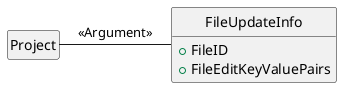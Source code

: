 @startuml
hide circle
hide empty members

class "Project" as sqp

class "FileUpdateInfo" as sqfui{
	+FileID
	+FileEditKeyValuePairs
	}


sqp - sqfui : <<Argument>>

@enduml